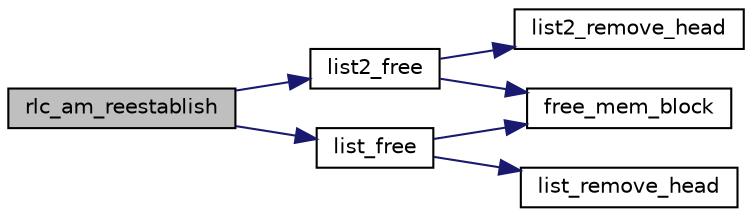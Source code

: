 digraph "rlc_am_reestablish"
{
 // LATEX_PDF_SIZE
  edge [fontname="Helvetica",fontsize="10",labelfontname="Helvetica",labelfontsize="10"];
  node [fontname="Helvetica",fontsize="10",shape=record];
  rankdir="LR";
  Node1 [label="rlc_am_reestablish",height=0.2,width=0.4,color="black", fillcolor="grey75", style="filled", fontcolor="black",tooltip=" "];
  Node1 -> Node2 [color="midnightblue",fontsize="10",style="solid",fontname="Helvetica"];
  Node2 [label="list2_free",height=0.2,width=0.4,color="black", fillcolor="white", style="filled",URL="$list_8h.html#a4dfb5dc05ac6b1b619145632d4d181cf",tooltip=" "];
  Node2 -> Node3 [color="midnightblue",fontsize="10",style="solid",fontname="Helvetica"];
  Node3 [label="free_mem_block",height=0.2,width=0.4,color="black", fillcolor="white", style="filled",URL="$mem__block_8c.html#a3465e37844438c1cc552c197a2cfbbfd",tooltip=" "];
  Node2 -> Node4 [color="midnightblue",fontsize="10",style="solid",fontname="Helvetica"];
  Node4 [label="list2_remove_head",height=0.2,width=0.4,color="black", fillcolor="white", style="filled",URL="$list2_8c.html#adfe158be4998f339a88ed851bb6abc26",tooltip=" "];
  Node1 -> Node5 [color="midnightblue",fontsize="10",style="solid",fontname="Helvetica"];
  Node5 [label="list_free",height=0.2,width=0.4,color="black", fillcolor="white", style="filled",URL="$list_8c.html#a73dcb25a7e97fea269a73f9179670ccf",tooltip=" "];
  Node5 -> Node3 [color="midnightblue",fontsize="10",style="solid",fontname="Helvetica"];
  Node5 -> Node6 [color="midnightblue",fontsize="10",style="solid",fontname="Helvetica"];
  Node6 [label="list_remove_head",height=0.2,width=0.4,color="black", fillcolor="white", style="filled",URL="$list_8c.html#a68bb206a4e50e2f9f27ca4c051a84dc5",tooltip=" "];
}
